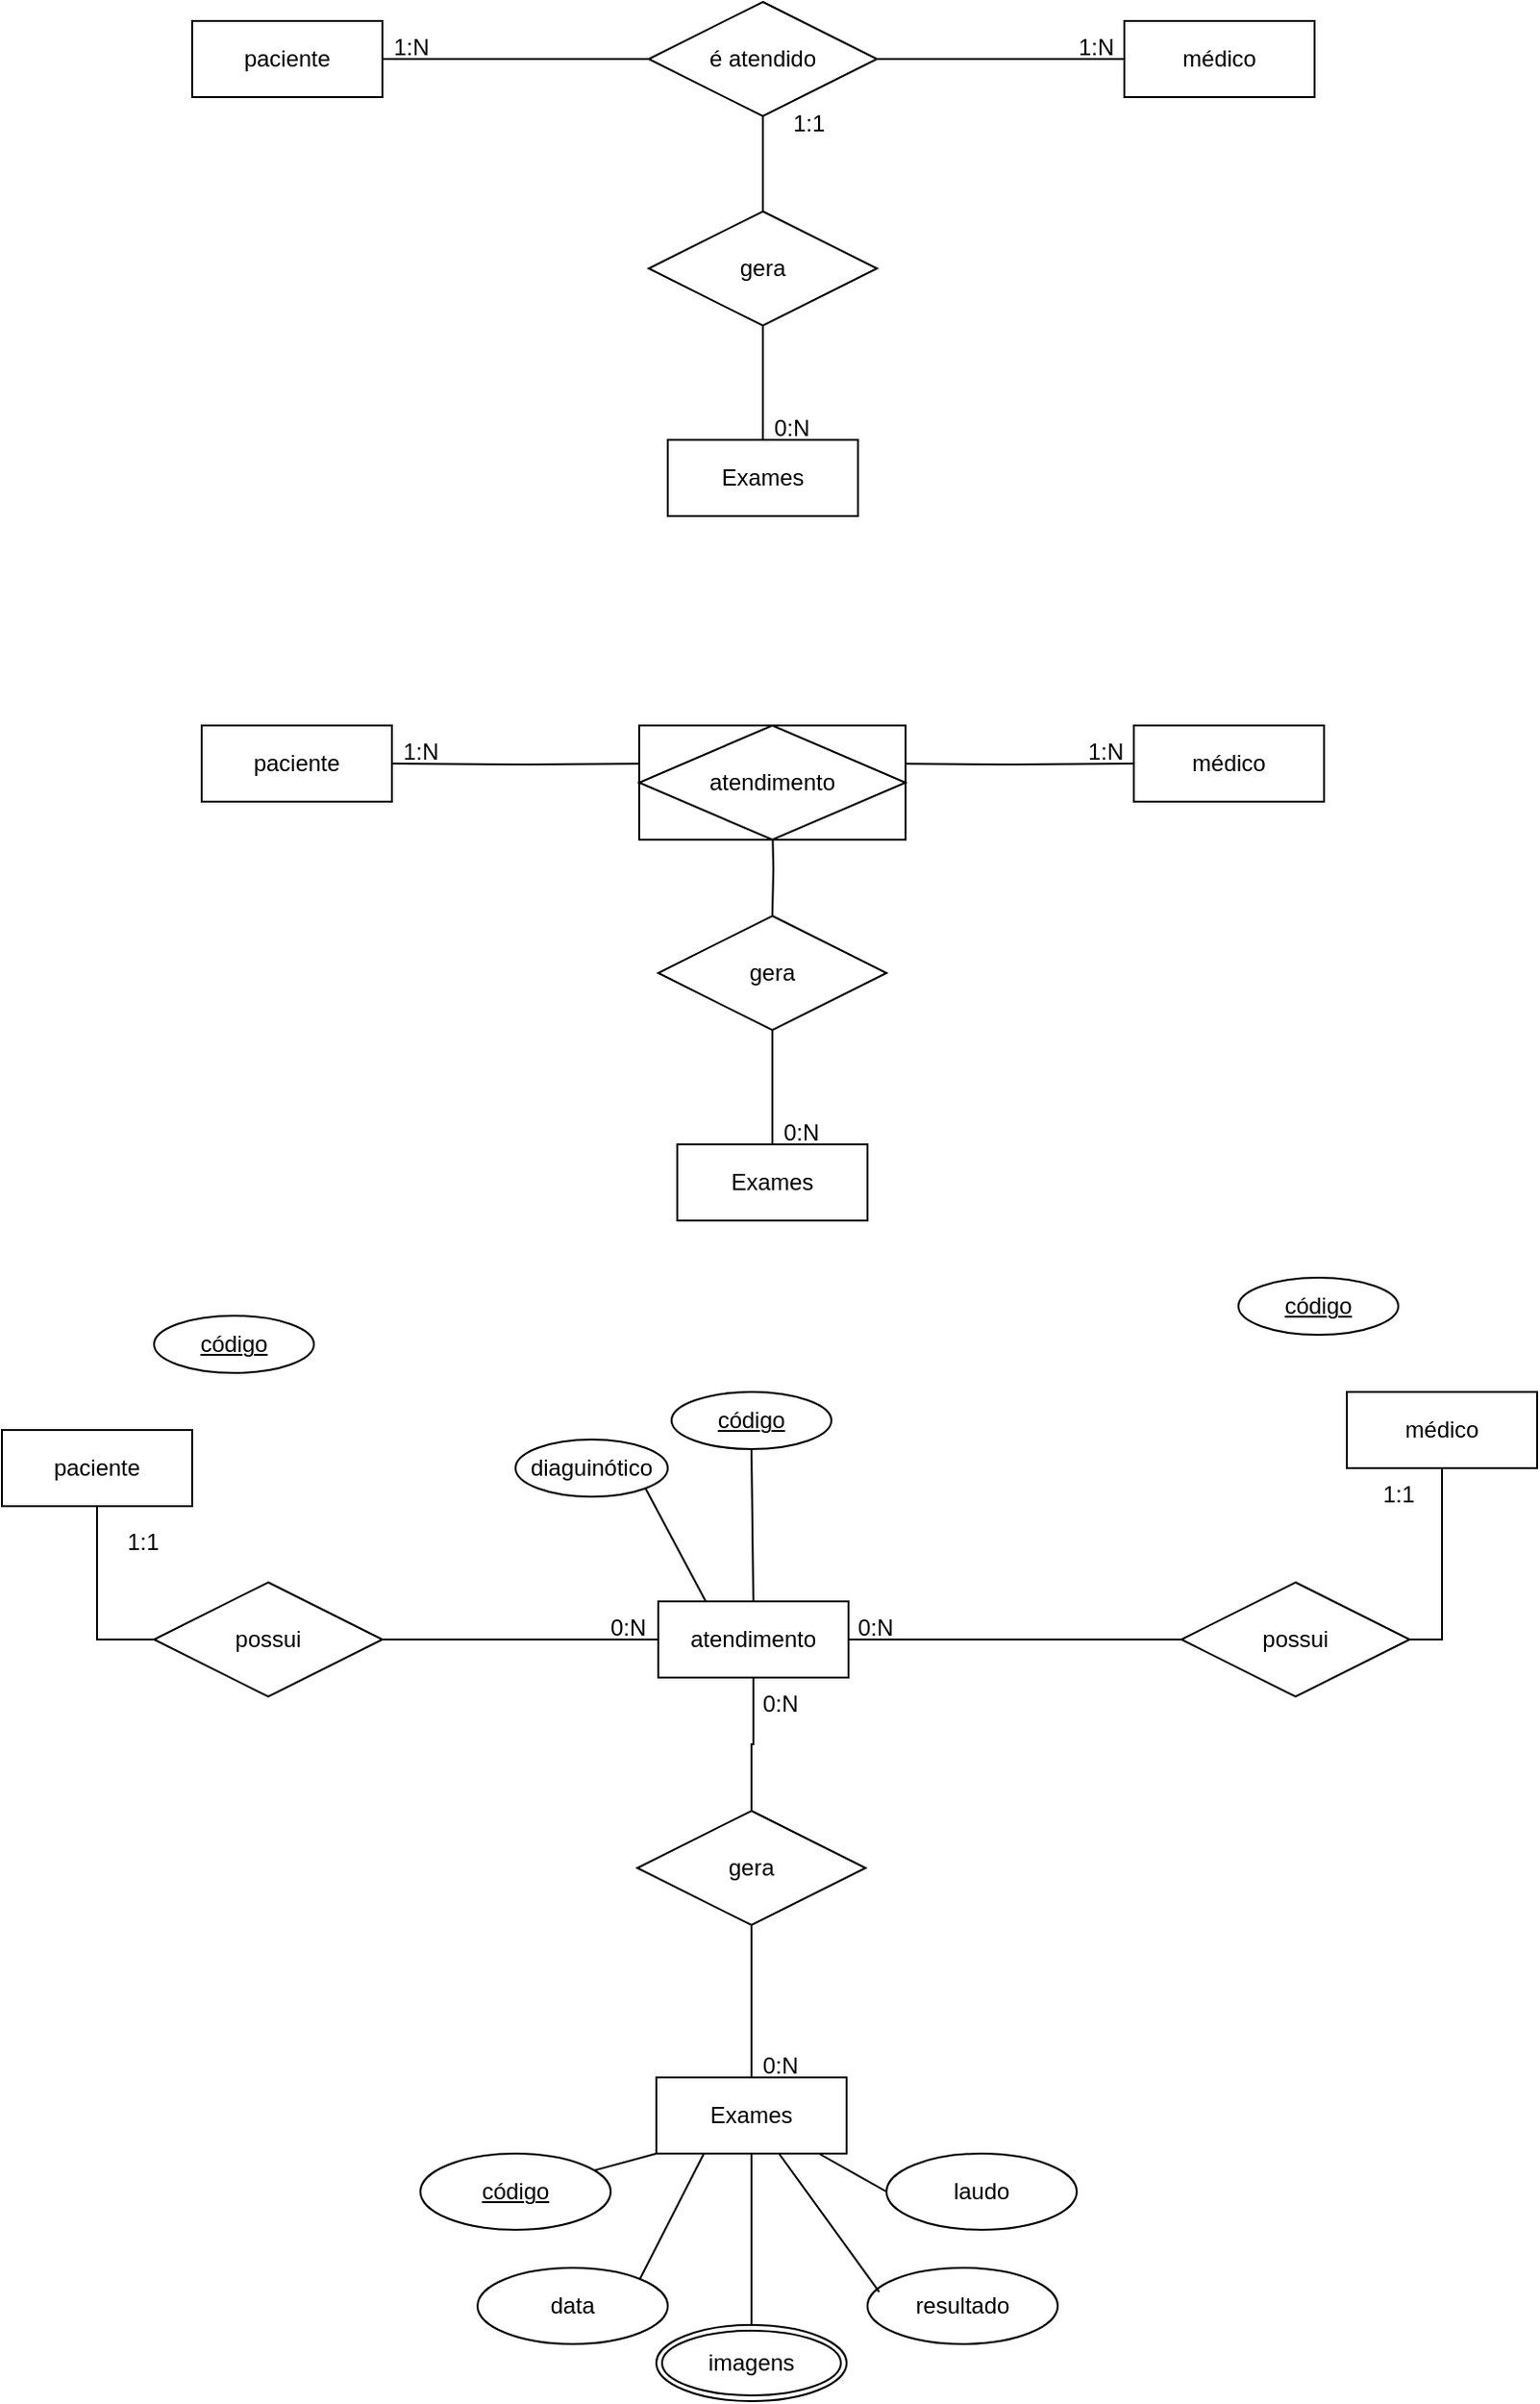 <mxfile version="17.1.2" type="github"><diagram id="TMnyqZ_x0T0Qdvfy8ktH" name="Página-1"><mxGraphModel dx="1695" dy="895" grid="1" gridSize="10" guides="1" tooltips="1" connect="1" arrows="1" fold="1" page="1" pageScale="1" pageWidth="827" pageHeight="1169" math="0" shadow="0"><root><mxCell id="0"/><mxCell id="1" parent="0"/><mxCell id="K3CkPh_SVIyZ5qwEGXqX-1" value="paciente" style="whiteSpace=wrap;html=1;align=center;" vertex="1" parent="1"><mxGeometry x="120" y="150" width="100" height="40" as="geometry"/></mxCell><mxCell id="K3CkPh_SVIyZ5qwEGXqX-5" value="médico" style="whiteSpace=wrap;html=1;align=center;" vertex="1" parent="1"><mxGeometry x="610" y="150" width="100" height="40" as="geometry"/></mxCell><mxCell id="K3CkPh_SVIyZ5qwEGXqX-7" value="Exames" style="whiteSpace=wrap;html=1;align=center;" vertex="1" parent="1"><mxGeometry x="370" y="370" width="100" height="40" as="geometry"/></mxCell><mxCell id="K3CkPh_SVIyZ5qwEGXqX-9" style="edgeStyle=orthogonalEdgeStyle;rounded=0;orthogonalLoop=1;jettySize=auto;html=1;entryX=1;entryY=0.5;entryDx=0;entryDy=0;endArrow=none;endFill=0;" edge="1" parent="1" source="K3CkPh_SVIyZ5qwEGXqX-8" target="K3CkPh_SVIyZ5qwEGXqX-1"><mxGeometry relative="1" as="geometry"/></mxCell><mxCell id="K3CkPh_SVIyZ5qwEGXqX-10" style="edgeStyle=orthogonalEdgeStyle;rounded=0;orthogonalLoop=1;jettySize=auto;html=1;endArrow=none;endFill=0;" edge="1" parent="1" source="K3CkPh_SVIyZ5qwEGXqX-8" target="K3CkPh_SVIyZ5qwEGXqX-5"><mxGeometry relative="1" as="geometry"/></mxCell><mxCell id="K3CkPh_SVIyZ5qwEGXqX-13" style="edgeStyle=orthogonalEdgeStyle;rounded=0;orthogonalLoop=1;jettySize=auto;html=1;endArrow=none;endFill=0;" edge="1" parent="1" source="K3CkPh_SVIyZ5qwEGXqX-8" target="K3CkPh_SVIyZ5qwEGXqX-12"><mxGeometry relative="1" as="geometry"/></mxCell><mxCell id="K3CkPh_SVIyZ5qwEGXqX-8" value="é atendido" style="shape=rhombus;perimeter=rhombusPerimeter;whiteSpace=wrap;html=1;align=center;" vertex="1" parent="1"><mxGeometry x="360" y="140" width="120" height="60" as="geometry"/></mxCell><mxCell id="K3CkPh_SVIyZ5qwEGXqX-14" style="edgeStyle=orthogonalEdgeStyle;rounded=0;orthogonalLoop=1;jettySize=auto;html=1;endArrow=none;endFill=0;" edge="1" parent="1" source="K3CkPh_SVIyZ5qwEGXqX-12" target="K3CkPh_SVIyZ5qwEGXqX-7"><mxGeometry relative="1" as="geometry"/></mxCell><mxCell id="K3CkPh_SVIyZ5qwEGXqX-12" value="gera" style="shape=rhombus;perimeter=rhombusPerimeter;whiteSpace=wrap;html=1;align=center;" vertex="1" parent="1"><mxGeometry x="360" y="250" width="120" height="60" as="geometry"/></mxCell><mxCell id="K3CkPh_SVIyZ5qwEGXqX-15" value="1:N" style="text;strokeColor=none;fillColor=none;spacingLeft=4;spacingRight=4;overflow=hidden;rotatable=0;points=[[0,0.5],[1,0.5]];portConstraint=eastwest;fontSize=12;" vertex="1" parent="1"><mxGeometry x="580" y="150" width="30" height="20" as="geometry"/></mxCell><mxCell id="K3CkPh_SVIyZ5qwEGXqX-16" value="1:N" style="text;strokeColor=none;fillColor=none;spacingLeft=4;spacingRight=4;overflow=hidden;rotatable=0;points=[[0,0.5],[1,0.5]];portConstraint=eastwest;fontSize=12;" vertex="1" parent="1"><mxGeometry x="220" y="150" width="30" height="20" as="geometry"/></mxCell><mxCell id="K3CkPh_SVIyZ5qwEGXqX-18" value="0:N" style="text;strokeColor=none;fillColor=none;spacingLeft=4;spacingRight=4;overflow=hidden;rotatable=0;points=[[0,0.5],[1,0.5]];portConstraint=eastwest;fontSize=12;" vertex="1" parent="1"><mxGeometry x="420" y="350" width="30" height="20" as="geometry"/></mxCell><mxCell id="K3CkPh_SVIyZ5qwEGXqX-19" value="1:1" style="text;strokeColor=none;fillColor=none;spacingLeft=4;spacingRight=4;overflow=hidden;rotatable=0;points=[[0,0.5],[1,0.5]];portConstraint=eastwest;fontSize=12;" vertex="1" parent="1"><mxGeometry x="430" y="190" width="30" height="20" as="geometry"/></mxCell><mxCell id="K3CkPh_SVIyZ5qwEGXqX-20" value="paciente" style="whiteSpace=wrap;html=1;align=center;" vertex="1" parent="1"><mxGeometry x="125" y="520" width="100" height="40" as="geometry"/></mxCell><mxCell id="K3CkPh_SVIyZ5qwEGXqX-21" value="médico" style="whiteSpace=wrap;html=1;align=center;" vertex="1" parent="1"><mxGeometry x="615" y="520" width="100" height="40" as="geometry"/></mxCell><mxCell id="K3CkPh_SVIyZ5qwEGXqX-22" value="Exames" style="whiteSpace=wrap;html=1;align=center;" vertex="1" parent="1"><mxGeometry x="375" y="740" width="100" height="40" as="geometry"/></mxCell><mxCell id="K3CkPh_SVIyZ5qwEGXqX-23" style="edgeStyle=orthogonalEdgeStyle;rounded=0;orthogonalLoop=1;jettySize=auto;html=1;entryX=1;entryY=0.5;entryDx=0;entryDy=0;endArrow=none;endFill=0;" edge="1" parent="1" target="K3CkPh_SVIyZ5qwEGXqX-20"><mxGeometry relative="1" as="geometry"><mxPoint x="365" y="540" as="sourcePoint"/></mxGeometry></mxCell><mxCell id="K3CkPh_SVIyZ5qwEGXqX-24" style="edgeStyle=orthogonalEdgeStyle;rounded=0;orthogonalLoop=1;jettySize=auto;html=1;endArrow=none;endFill=0;" edge="1" parent="1" target="K3CkPh_SVIyZ5qwEGXqX-21"><mxGeometry relative="1" as="geometry"><mxPoint x="485" y="540" as="sourcePoint"/></mxGeometry></mxCell><mxCell id="K3CkPh_SVIyZ5qwEGXqX-25" style="edgeStyle=orthogonalEdgeStyle;rounded=0;orthogonalLoop=1;jettySize=auto;html=1;endArrow=none;endFill=0;" edge="1" parent="1" target="K3CkPh_SVIyZ5qwEGXqX-28"><mxGeometry relative="1" as="geometry"><mxPoint x="425" y="570" as="sourcePoint"/></mxGeometry></mxCell><mxCell id="K3CkPh_SVIyZ5qwEGXqX-27" style="edgeStyle=orthogonalEdgeStyle;rounded=0;orthogonalLoop=1;jettySize=auto;html=1;endArrow=none;endFill=0;" edge="1" parent="1" source="K3CkPh_SVIyZ5qwEGXqX-28" target="K3CkPh_SVIyZ5qwEGXqX-22"><mxGeometry relative="1" as="geometry"/></mxCell><mxCell id="K3CkPh_SVIyZ5qwEGXqX-28" value="gera" style="shape=rhombus;perimeter=rhombusPerimeter;whiteSpace=wrap;html=1;align=center;" vertex="1" parent="1"><mxGeometry x="365" y="620" width="120" height="60" as="geometry"/></mxCell><mxCell id="K3CkPh_SVIyZ5qwEGXqX-29" value="1:N" style="text;strokeColor=none;fillColor=none;spacingLeft=4;spacingRight=4;overflow=hidden;rotatable=0;points=[[0,0.5],[1,0.5]];portConstraint=eastwest;fontSize=12;" vertex="1" parent="1"><mxGeometry x="585" y="520" width="30" height="20" as="geometry"/></mxCell><mxCell id="K3CkPh_SVIyZ5qwEGXqX-30" value="1:N" style="text;strokeColor=none;fillColor=none;spacingLeft=4;spacingRight=4;overflow=hidden;rotatable=0;points=[[0,0.5],[1,0.5]];portConstraint=eastwest;fontSize=12;" vertex="1" parent="1"><mxGeometry x="225" y="520" width="30" height="20" as="geometry"/></mxCell><mxCell id="K3CkPh_SVIyZ5qwEGXqX-31" value="0:N" style="text;strokeColor=none;fillColor=none;spacingLeft=4;spacingRight=4;overflow=hidden;rotatable=0;points=[[0,0.5],[1,0.5]];portConstraint=eastwest;fontSize=12;" vertex="1" parent="1"><mxGeometry x="425" y="720" width="30" height="20" as="geometry"/></mxCell><mxCell id="K3CkPh_SVIyZ5qwEGXqX-32" value="1:1" style="text;strokeColor=none;fillColor=none;spacingLeft=4;spacingRight=4;overflow=hidden;rotatable=0;points=[[0,0.5],[1,0.5]];portConstraint=eastwest;fontSize=12;" vertex="1" parent="1"><mxGeometry x="435" y="560" width="30" height="20" as="geometry"/></mxCell><mxCell id="K3CkPh_SVIyZ5qwEGXqX-33" value="atendimento" style="shape=associativeEntity;whiteSpace=wrap;html=1;align=center;" vertex="1" parent="1"><mxGeometry x="355" y="520" width="140" height="60" as="geometry"/></mxCell><mxCell id="K3CkPh_SVIyZ5qwEGXqX-53" style="edgeStyle=orthogonalEdgeStyle;rounded=0;orthogonalLoop=1;jettySize=auto;html=1;entryX=0;entryY=0.5;entryDx=0;entryDy=0;endArrow=none;endFill=0;" edge="1" parent="1" source="K3CkPh_SVIyZ5qwEGXqX-36" target="K3CkPh_SVIyZ5qwEGXqX-51"><mxGeometry relative="1" as="geometry"/></mxCell><mxCell id="K3CkPh_SVIyZ5qwEGXqX-36" value="paciente" style="whiteSpace=wrap;html=1;align=center;" vertex="1" parent="1"><mxGeometry x="20" y="890" width="100" height="40" as="geometry"/></mxCell><mxCell id="K3CkPh_SVIyZ5qwEGXqX-54" style="edgeStyle=orthogonalEdgeStyle;rounded=0;orthogonalLoop=1;jettySize=auto;html=1;endArrow=none;endFill=0;exitX=0.5;exitY=1;exitDx=0;exitDy=0;" edge="1" parent="1" source="K3CkPh_SVIyZ5qwEGXqX-37" target="K3CkPh_SVIyZ5qwEGXqX-52"><mxGeometry relative="1" as="geometry"><Array as="points"><mxPoint x="665" y="1000"/></Array></mxGeometry></mxCell><mxCell id="K3CkPh_SVIyZ5qwEGXqX-37" value="médico" style="whiteSpace=wrap;html=1;align=center;" vertex="1" parent="1"><mxGeometry x="727" y="870" width="100" height="40" as="geometry"/></mxCell><mxCell id="K3CkPh_SVIyZ5qwEGXqX-38" value="Exames" style="whiteSpace=wrap;html=1;align=center;" vertex="1" parent="1"><mxGeometry x="364" y="1230" width="100" height="40" as="geometry"/></mxCell><mxCell id="K3CkPh_SVIyZ5qwEGXqX-42" style="edgeStyle=orthogonalEdgeStyle;rounded=0;orthogonalLoop=1;jettySize=auto;html=1;endArrow=none;endFill=0;" edge="1" parent="1" source="K3CkPh_SVIyZ5qwEGXqX-43" target="K3CkPh_SVIyZ5qwEGXqX-38"><mxGeometry relative="1" as="geometry"/></mxCell><mxCell id="K3CkPh_SVIyZ5qwEGXqX-43" value="gera" style="shape=rhombus;perimeter=rhombusPerimeter;whiteSpace=wrap;html=1;align=center;" vertex="1" parent="1"><mxGeometry x="354" y="1090" width="120" height="60" as="geometry"/></mxCell><mxCell id="K3CkPh_SVIyZ5qwEGXqX-58" style="edgeStyle=orthogonalEdgeStyle;rounded=0;orthogonalLoop=1;jettySize=auto;html=1;endArrow=none;endFill=0;" edge="1" parent="1" source="K3CkPh_SVIyZ5qwEGXqX-49" target="K3CkPh_SVIyZ5qwEGXqX-43"><mxGeometry relative="1" as="geometry"/></mxCell><mxCell id="K3CkPh_SVIyZ5qwEGXqX-49" value="atendimento" style="whiteSpace=wrap;html=1;align=center;" vertex="1" parent="1"><mxGeometry x="365" y="980" width="100" height="40" as="geometry"/></mxCell><mxCell id="K3CkPh_SVIyZ5qwEGXqX-56" style="edgeStyle=orthogonalEdgeStyle;rounded=0;orthogonalLoop=1;jettySize=auto;html=1;entryX=0;entryY=0.5;entryDx=0;entryDy=0;endArrow=none;endFill=0;" edge="1" parent="1" source="K3CkPh_SVIyZ5qwEGXqX-51" target="K3CkPh_SVIyZ5qwEGXqX-49"><mxGeometry relative="1" as="geometry"/></mxCell><mxCell id="K3CkPh_SVIyZ5qwEGXqX-51" value="possui" style="shape=rhombus;perimeter=rhombusPerimeter;whiteSpace=wrap;html=1;align=center;" vertex="1" parent="1"><mxGeometry x="100" y="970" width="120" height="60" as="geometry"/></mxCell><mxCell id="K3CkPh_SVIyZ5qwEGXqX-57" style="edgeStyle=orthogonalEdgeStyle;rounded=0;orthogonalLoop=1;jettySize=auto;html=1;entryX=1;entryY=0.5;entryDx=0;entryDy=0;endArrow=none;endFill=0;" edge="1" parent="1" source="K3CkPh_SVIyZ5qwEGXqX-52" target="K3CkPh_SVIyZ5qwEGXqX-49"><mxGeometry relative="1" as="geometry"/></mxCell><mxCell id="K3CkPh_SVIyZ5qwEGXqX-52" value="possui" style="shape=rhombus;perimeter=rhombusPerimeter;whiteSpace=wrap;html=1;align=center;" vertex="1" parent="1"><mxGeometry x="640" y="970" width="120" height="60" as="geometry"/></mxCell><mxCell id="K3CkPh_SVIyZ5qwEGXqX-59" value="0:N" style="text;strokeColor=none;fillColor=none;spacingLeft=4;spacingRight=4;overflow=hidden;rotatable=0;points=[[0,0.5],[1,0.5]];portConstraint=eastwest;fontSize=12;" vertex="1" parent="1"><mxGeometry x="334" y="980" width="30" height="20" as="geometry"/></mxCell><mxCell id="K3CkPh_SVIyZ5qwEGXqX-60" value="1:1" style="text;strokeColor=none;fillColor=none;spacingLeft=4;spacingRight=4;overflow=hidden;rotatable=0;points=[[0,0.5],[1,0.5]];portConstraint=eastwest;fontSize=12;" vertex="1" parent="1"><mxGeometry x="80" y="935" width="30" height="20" as="geometry"/></mxCell><mxCell id="K3CkPh_SVIyZ5qwEGXqX-61" value="1:1" style="text;strokeColor=none;fillColor=none;spacingLeft=4;spacingRight=4;overflow=hidden;rotatable=0;points=[[0,0.5],[1,0.5]];portConstraint=eastwest;fontSize=12;" vertex="1" parent="1"><mxGeometry x="740" y="910" width="30" height="20" as="geometry"/></mxCell><mxCell id="K3CkPh_SVIyZ5qwEGXqX-62" value="0:N" style="text;strokeColor=none;fillColor=none;spacingLeft=4;spacingRight=4;overflow=hidden;rotatable=0;points=[[0,0.5],[1,0.5]];portConstraint=eastwest;fontSize=12;" vertex="1" parent="1"><mxGeometry x="464" y="980" width="30" height="20" as="geometry"/></mxCell><mxCell id="K3CkPh_SVIyZ5qwEGXqX-64" value="0:N" style="text;strokeColor=none;fillColor=none;spacingLeft=4;spacingRight=4;overflow=hidden;rotatable=0;points=[[0,0.5],[1,0.5]];portConstraint=eastwest;fontSize=12;" vertex="1" parent="1"><mxGeometry x="414" y="1020" width="30" height="20" as="geometry"/></mxCell><mxCell id="K3CkPh_SVIyZ5qwEGXqX-65" value="0:N" style="text;strokeColor=none;fillColor=none;spacingLeft=4;spacingRight=4;overflow=hidden;rotatable=0;points=[[0,0.5],[1,0.5]];portConstraint=eastwest;fontSize=12;" vertex="1" parent="1"><mxGeometry x="414" y="1210" width="30" height="20" as="geometry"/></mxCell><mxCell id="K3CkPh_SVIyZ5qwEGXqX-68" value="código" style="ellipse;whiteSpace=wrap;html=1;align=center;fontStyle=4;" vertex="1" parent="1"><mxGeometry x="240" y="1270" width="100" height="40" as="geometry"/></mxCell><mxCell id="K3CkPh_SVIyZ5qwEGXqX-69" value="data" style="ellipse;whiteSpace=wrap;html=1;align=center;" vertex="1" parent="1"><mxGeometry x="270" y="1330" width="100" height="40" as="geometry"/></mxCell><mxCell id="K3CkPh_SVIyZ5qwEGXqX-71" value="laudo" style="ellipse;whiteSpace=wrap;html=1;align=center;" vertex="1" parent="1"><mxGeometry x="485" y="1270" width="100" height="40" as="geometry"/></mxCell><mxCell id="K3CkPh_SVIyZ5qwEGXqX-72" value="resultado" style="ellipse;whiteSpace=wrap;html=1;align=center;" vertex="1" parent="1"><mxGeometry x="475" y="1330" width="100" height="40" as="geometry"/></mxCell><mxCell id="K3CkPh_SVIyZ5qwEGXqX-74" value="imagens" style="ellipse;shape=doubleEllipse;margin=3;whiteSpace=wrap;html=1;align=center;" vertex="1" parent="1"><mxGeometry x="364" y="1360" width="100" height="40" as="geometry"/></mxCell><mxCell id="K3CkPh_SVIyZ5qwEGXqX-76" value="" style="endArrow=none;html=1;rounded=0;exitX=0.5;exitY=1;exitDx=0;exitDy=0;entryX=0.5;entryY=0;entryDx=0;entryDy=0;" edge="1" parent="1" source="K3CkPh_SVIyZ5qwEGXqX-38" target="K3CkPh_SVIyZ5qwEGXqX-74"><mxGeometry relative="1" as="geometry"><mxPoint x="460" y="1270" as="sourcePoint"/><mxPoint x="414" y="1320" as="targetPoint"/></mxGeometry></mxCell><mxCell id="K3CkPh_SVIyZ5qwEGXqX-77" value="" style="endArrow=none;html=1;rounded=0;entryX=0.062;entryY=0.317;entryDx=0;entryDy=0;entryPerimeter=0;" edge="1" parent="1" source="K3CkPh_SVIyZ5qwEGXqX-38" target="K3CkPh_SVIyZ5qwEGXqX-72"><mxGeometry relative="1" as="geometry"><mxPoint x="424" y="1280" as="sourcePoint"/><mxPoint x="470" y="1350" as="targetPoint"/></mxGeometry></mxCell><mxCell id="K3CkPh_SVIyZ5qwEGXqX-78" value="" style="endArrow=none;html=1;rounded=0;entryX=0;entryY=0.5;entryDx=0;entryDy=0;" edge="1" parent="1" source="K3CkPh_SVIyZ5qwEGXqX-38" target="K3CkPh_SVIyZ5qwEGXqX-71"><mxGeometry relative="1" as="geometry"><mxPoint x="434" y="1290" as="sourcePoint"/><mxPoint x="434" y="1380" as="targetPoint"/></mxGeometry></mxCell><mxCell id="K3CkPh_SVIyZ5qwEGXqX-79" value="" style="endArrow=none;html=1;rounded=0;exitX=0.25;exitY=1;exitDx=0;exitDy=0;entryX=1;entryY=0;entryDx=0;entryDy=0;" edge="1" parent="1" source="K3CkPh_SVIyZ5qwEGXqX-38" target="K3CkPh_SVIyZ5qwEGXqX-69"><mxGeometry relative="1" as="geometry"><mxPoint x="444" y="1300" as="sourcePoint"/><mxPoint x="444" y="1390" as="targetPoint"/></mxGeometry></mxCell><mxCell id="K3CkPh_SVIyZ5qwEGXqX-80" value="" style="endArrow=none;html=1;rounded=0;exitX=0;exitY=1;exitDx=0;exitDy=0;" edge="1" parent="1" source="K3CkPh_SVIyZ5qwEGXqX-38" target="K3CkPh_SVIyZ5qwEGXqX-68"><mxGeometry relative="1" as="geometry"><mxPoint x="454" y="1310" as="sourcePoint"/><mxPoint x="454" y="1400" as="targetPoint"/></mxGeometry></mxCell><mxCell id="K3CkPh_SVIyZ5qwEGXqX-82" value="código" style="ellipse;whiteSpace=wrap;html=1;align=center;fontStyle=4;" vertex="1" parent="1"><mxGeometry x="372" y="870" width="84" height="30" as="geometry"/></mxCell><mxCell id="K3CkPh_SVIyZ5qwEGXqX-83" value="diaguinótico" style="ellipse;whiteSpace=wrap;html=1;align=center;" vertex="1" parent="1"><mxGeometry x="290" y="895" width="80" height="30" as="geometry"/></mxCell><mxCell id="K3CkPh_SVIyZ5qwEGXqX-84" value="código" style="ellipse;whiteSpace=wrap;html=1;align=center;fontStyle=4;" vertex="1" parent="1"><mxGeometry x="100" y="830" width="84" height="30" as="geometry"/></mxCell><mxCell id="K3CkPh_SVIyZ5qwEGXqX-85" value="código" style="ellipse;whiteSpace=wrap;html=1;align=center;fontStyle=4;" vertex="1" parent="1"><mxGeometry x="670" y="810" width="84" height="30" as="geometry"/></mxCell><mxCell id="K3CkPh_SVIyZ5qwEGXqX-86" value="" style="endArrow=none;html=1;rounded=0;exitX=0.5;exitY=1;exitDx=0;exitDy=0;entryX=0.5;entryY=0;entryDx=0;entryDy=0;" edge="1" parent="1" source="K3CkPh_SVIyZ5qwEGXqX-82" target="K3CkPh_SVIyZ5qwEGXqX-49"><mxGeometry relative="1" as="geometry"><mxPoint x="399" y="1280" as="sourcePoint"/><mxPoint x="365.08" y="1345.749" as="targetPoint"/></mxGeometry></mxCell><mxCell id="K3CkPh_SVIyZ5qwEGXqX-87" value="" style="endArrow=none;html=1;rounded=0;exitX=1;exitY=1;exitDx=0;exitDy=0;entryX=0.25;entryY=0;entryDx=0;entryDy=0;" edge="1" parent="1" source="K3CkPh_SVIyZ5qwEGXqX-83" target="K3CkPh_SVIyZ5qwEGXqX-49"><mxGeometry relative="1" as="geometry"><mxPoint x="424" y="910" as="sourcePoint"/><mxPoint x="425" y="990" as="targetPoint"/></mxGeometry></mxCell></root></mxGraphModel></diagram></mxfile>